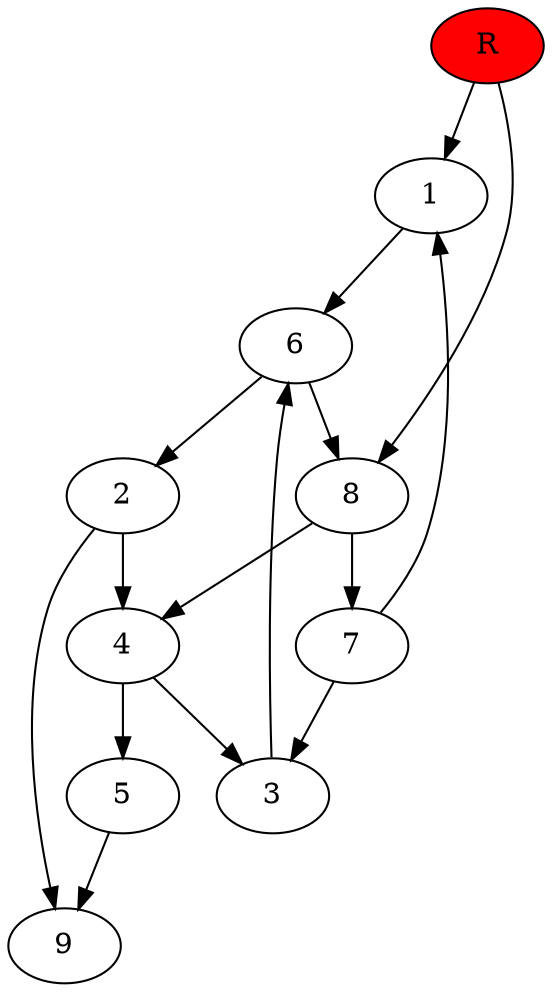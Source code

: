 digraph prb52133 {
	1
	2
	3
	4
	5
	6
	7
	8
	R [fillcolor="#ff0000" style=filled]
	1 -> 6
	2 -> 4
	2 -> 9
	3 -> 6
	4 -> 3
	4 -> 5
	5 -> 9
	6 -> 2
	6 -> 8
	7 -> 1
	7 -> 3
	8 -> 4
	8 -> 7
	R -> 1
	R -> 8
}
